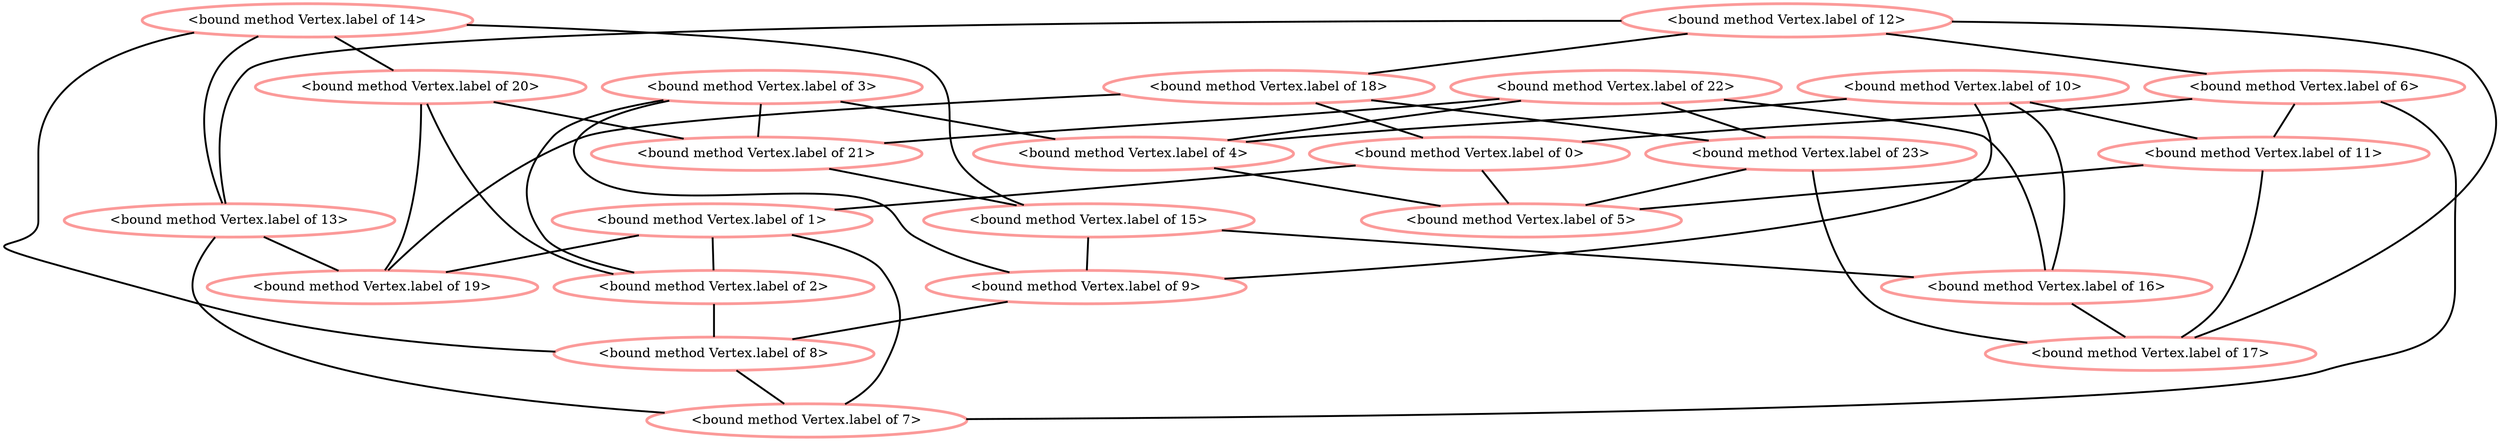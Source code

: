 Graph G {
    0 [penwidth=3,label="<bound method Vertex.label of 0>",color=5, colorscheme=paired12]
    1 [penwidth=3,label="<bound method Vertex.label of 1>",color=5, colorscheme=paired12]
    2 [penwidth=3,label="<bound method Vertex.label of 2>",color=5, colorscheme=paired12]
    3 [penwidth=3,label="<bound method Vertex.label of 3>",color=5, colorscheme=paired12]
    4 [penwidth=3,label="<bound method Vertex.label of 4>",color=5, colorscheme=paired12]
    5 [penwidth=3,label="<bound method Vertex.label of 5>",color=5, colorscheme=paired12]
    6 [penwidth=3,label="<bound method Vertex.label of 6>",color=5, colorscheme=paired12]
    7 [penwidth=3,label="<bound method Vertex.label of 7>",color=5, colorscheme=paired12]
    8 [penwidth=3,label="<bound method Vertex.label of 8>",color=5, colorscheme=paired12]
    9 [penwidth=3,label="<bound method Vertex.label of 9>",color=5, colorscheme=paired12]
    10 [penwidth=3,label="<bound method Vertex.label of 10>",color=5, colorscheme=paired12]
    11 [penwidth=3,label="<bound method Vertex.label of 11>",color=5, colorscheme=paired12]
    12 [penwidth=3,label="<bound method Vertex.label of 12>",color=5, colorscheme=paired12]
    13 [penwidth=3,label="<bound method Vertex.label of 13>",color=5, colorscheme=paired12]
    14 [penwidth=3,label="<bound method Vertex.label of 14>",color=5, colorscheme=paired12]
    15 [penwidth=3,label="<bound method Vertex.label of 15>",color=5, colorscheme=paired12]
    16 [penwidth=3,label="<bound method Vertex.label of 16>",color=5, colorscheme=paired12]
    17 [penwidth=3,label="<bound method Vertex.label of 17>",color=5, colorscheme=paired12]
    18 [penwidth=3,label="<bound method Vertex.label of 18>",color=5, colorscheme=paired12]
    19 [penwidth=3,label="<bound method Vertex.label of 19>",color=5, colorscheme=paired12]
    20 [penwidth=3,label="<bound method Vertex.label of 20>",color=5, colorscheme=paired12]
    21 [penwidth=3,label="<bound method Vertex.label of 21>",color=5, colorscheme=paired12]
    22 [penwidth=3,label="<bound method Vertex.label of 22>",color=5, colorscheme=paired12]
    23 [penwidth=3,label="<bound method Vertex.label of 23>",color=5, colorscheme=paired12]

    14--20 [penwidth=2]
    14--13 [penwidth=2]
    14--15 [penwidth=2]
    14--8 [penwidth=2]
    12--18 [penwidth=2]
    12--6 [penwidth=2]
    12--13 [penwidth=2]
    12--17 [penwidth=2]
    10--11 [penwidth=2]
    10--4 [penwidth=2]
    10--9 [penwidth=2]
    10--16 [penwidth=2]
    18--0 [penwidth=2]
    18--23 [penwidth=2]
    18--19 [penwidth=2]
    22--4 [penwidth=2]
    22--23 [penwidth=2]
    22--21 [penwidth=2]
    22--16 [penwidth=2]
    20--2 [penwidth=2]
    20--21 [penwidth=2]
    20--19 [penwidth=2]
    6--11 [penwidth=2]
    6--0 [penwidth=2]
    6--7 [penwidth=2]
    11--5 [penwidth=2]
    11--17 [penwidth=2]
    3--4 [penwidth=2]
    3--2 [penwidth=2]
    3--21 [penwidth=2]
    3--9 [penwidth=2]
    4--5 [penwidth=2]
    13--19 [penwidth=2]
    13--7 [penwidth=2]
    0--1 [penwidth=2]
    0--5 [penwidth=2]
    23--5 [penwidth=2]
    23--17 [penwidth=2]
    1--2 [penwidth=2]
    1--19 [penwidth=2]
    1--7 [penwidth=2]
    2--8 [penwidth=2]
    21--15 [penwidth=2]
    15--9 [penwidth=2]
    15--16 [penwidth=2]
    9--8 [penwidth=2]
    8--7 [penwidth=2]
    16--17 [penwidth=2]
}
